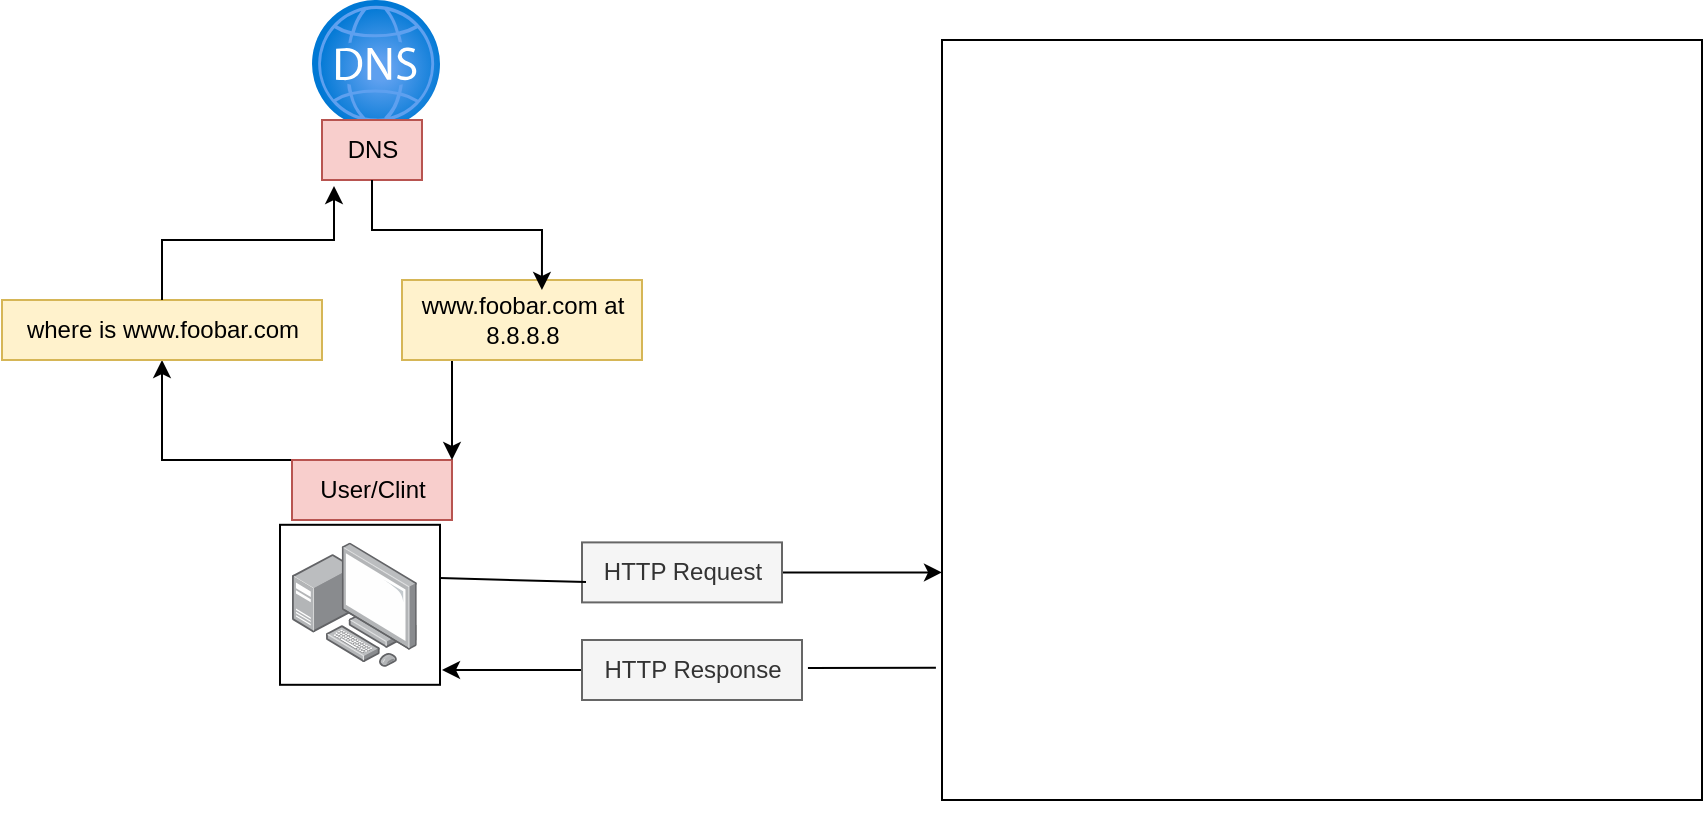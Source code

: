 <mxfile version="22.0.8" type="github">
  <diagram name="Page-1" id="6cOa9CmsmSzMtdiCjr-9">
    <mxGraphModel dx="880" dy="446" grid="1" gridSize="10" guides="1" tooltips="1" connect="1" arrows="1" fold="1" page="1" pageScale="1" pageWidth="850" pageHeight="1100" math="0" shadow="0">
      <root>
        <mxCell id="0" />
        <mxCell id="1" parent="0" />
        <mxCell id="ttqobVZoxJ2Kmyl05ghQ-10" value="" style="image;aspect=fixed;html=1;points=[];align=center;fontSize=12;image=img/lib/azure2/networking/DNS_Zones.svg;" vertex="1" parent="1">
          <mxGeometry x="155" width="64" height="64" as="geometry" />
        </mxCell>
        <mxCell id="ttqobVZoxJ2Kmyl05ghQ-12" value="DNS" style="text;html=1;align=center;verticalAlign=middle;resizable=0;points=[];autosize=1;strokeColor=#b85450;fillColor=#f8cecc;rotation=0;direction=west;" vertex="1" parent="1">
          <mxGeometry x="160" y="60" width="50" height="30" as="geometry" />
        </mxCell>
        <mxCell id="ttqobVZoxJ2Kmyl05ghQ-26" value="" style="edgeStyle=orthogonalEdgeStyle;rounded=0;orthogonalLoop=1;jettySize=auto;html=1;" edge="1" parent="1" source="ttqobVZoxJ2Kmyl05ghQ-13" target="ttqobVZoxJ2Kmyl05ghQ-19">
          <mxGeometry relative="1" as="geometry">
            <Array as="points">
              <mxPoint x="170" y="230" />
              <mxPoint x="80" y="230" />
            </Array>
          </mxGeometry>
        </mxCell>
        <mxCell id="ttqobVZoxJ2Kmyl05ghQ-13" value="User/Clint" style="text;html=1;align=center;verticalAlign=middle;resizable=0;points=[];autosize=1;strokeColor=#b85450;fillColor=#f8cecc;" vertex="1" parent="1">
          <mxGeometry x="145" y="230" width="80" height="30" as="geometry" />
        </mxCell>
        <mxCell id="ttqobVZoxJ2Kmyl05ghQ-19" value="where is&amp;nbsp;www.foobar.com" style="text;html=1;align=center;verticalAlign=middle;resizable=0;points=[];autosize=1;fillColor=#fff2cc;strokeColor=#d6b656;" vertex="1" parent="1">
          <mxGeometry y="150" width="160" height="30" as="geometry" />
        </mxCell>
        <mxCell id="ttqobVZoxJ2Kmyl05ghQ-32" style="edgeStyle=orthogonalEdgeStyle;rounded=0;orthogonalLoop=1;jettySize=auto;html=1;" edge="1" parent="1" source="ttqobVZoxJ2Kmyl05ghQ-28" target="ttqobVZoxJ2Kmyl05ghQ-13">
          <mxGeometry relative="1" as="geometry">
            <Array as="points">
              <mxPoint x="220" y="165" />
              <mxPoint x="220" y="260" />
              <mxPoint x="195" y="260" />
            </Array>
          </mxGeometry>
        </mxCell>
        <mxCell id="ttqobVZoxJ2Kmyl05ghQ-28" value="www.foobar.com at&lt;br&gt;8.8.8.8" style="text;html=1;align=center;verticalAlign=middle;resizable=0;points=[];autosize=1;fillColor=#fff2cc;strokeColor=#d6b656;" vertex="1" parent="1">
          <mxGeometry x="200" y="140" width="120" height="40" as="geometry" />
        </mxCell>
        <mxCell id="ttqobVZoxJ2Kmyl05ghQ-31" style="edgeStyle=orthogonalEdgeStyle;rounded=0;orthogonalLoop=1;jettySize=auto;html=1;entryX=0.583;entryY=0.125;entryDx=0;entryDy=0;entryPerimeter=0;" edge="1" parent="1" source="ttqobVZoxJ2Kmyl05ghQ-12" target="ttqobVZoxJ2Kmyl05ghQ-28">
          <mxGeometry relative="1" as="geometry" />
        </mxCell>
        <mxCell id="ttqobVZoxJ2Kmyl05ghQ-33" value="" style="whiteSpace=wrap;html=1;aspect=fixed;" vertex="1" parent="1">
          <mxGeometry x="470" y="20" width="380" height="380" as="geometry" />
        </mxCell>
        <mxCell id="ttqobVZoxJ2Kmyl05ghQ-34" value="" style="whiteSpace=wrap;html=1;aspect=fixed;" vertex="1" parent="1">
          <mxGeometry x="139" y="262.4" width="80" height="80" as="geometry" />
        </mxCell>
        <mxCell id="ttqobVZoxJ2Kmyl05ghQ-35" value="" style="image;points=[];aspect=fixed;html=1;align=center;shadow=0;dashed=0;image=img/lib/allied_telesis/computer_and_terminals/Personal_Computer_with_Server.svg;" vertex="1" parent="1">
          <mxGeometry x="145" y="271.2" width="62.4" height="62.4" as="geometry" />
        </mxCell>
        <mxCell id="ttqobVZoxJ2Kmyl05ghQ-36" style="edgeStyle=orthogonalEdgeStyle;rounded=0;orthogonalLoop=1;jettySize=auto;html=1;exitX=0.5;exitY=1;exitDx=0;exitDy=0;" edge="1" parent="1" source="ttqobVZoxJ2Kmyl05ghQ-33" target="ttqobVZoxJ2Kmyl05ghQ-33">
          <mxGeometry relative="1" as="geometry" />
        </mxCell>
        <mxCell id="ttqobVZoxJ2Kmyl05ghQ-37" style="edgeStyle=orthogonalEdgeStyle;rounded=0;orthogonalLoop=1;jettySize=auto;html=1;entryX=0.88;entryY=-0.1;entryDx=0;entryDy=0;entryPerimeter=0;" edge="1" parent="1" source="ttqobVZoxJ2Kmyl05ghQ-19" target="ttqobVZoxJ2Kmyl05ghQ-12">
          <mxGeometry relative="1" as="geometry" />
        </mxCell>
        <mxCell id="ttqobVZoxJ2Kmyl05ghQ-52" value="" style="edgeStyle=orthogonalEdgeStyle;rounded=0;orthogonalLoop=1;jettySize=auto;html=1;" edge="1" parent="1" source="ttqobVZoxJ2Kmyl05ghQ-46" target="ttqobVZoxJ2Kmyl05ghQ-33">
          <mxGeometry relative="1" as="geometry">
            <Array as="points">
              <mxPoint x="450" y="286" />
              <mxPoint x="450" y="286" />
            </Array>
          </mxGeometry>
        </mxCell>
        <mxCell id="ttqobVZoxJ2Kmyl05ghQ-46" value="HTTP Request" style="text;html=1;align=center;verticalAlign=middle;resizable=0;points=[];autosize=1;strokeColor=#666666;fillColor=#f5f5f5;rotation=0;direction=west;fontColor=#333333;" vertex="1" parent="1">
          <mxGeometry x="290" y="271.2" width="100" height="30" as="geometry" />
        </mxCell>
        <mxCell id="ttqobVZoxJ2Kmyl05ghQ-58" style="edgeStyle=orthogonalEdgeStyle;rounded=0;orthogonalLoop=1;jettySize=auto;html=1;" edge="1" parent="1" source="ttqobVZoxJ2Kmyl05ghQ-48">
          <mxGeometry relative="1" as="geometry">
            <mxPoint x="220" y="335" as="targetPoint" />
          </mxGeometry>
        </mxCell>
        <mxCell id="ttqobVZoxJ2Kmyl05ghQ-48" value="HTTP Response" style="text;html=1;align=center;verticalAlign=middle;resizable=0;points=[];autosize=1;strokeColor=#666666;fillColor=#f5f5f5;rotation=0;direction=west;fontColor=#333333;" vertex="1" parent="1">
          <mxGeometry x="290" y="320.0" width="110" height="30" as="geometry" />
        </mxCell>
        <mxCell id="ttqobVZoxJ2Kmyl05ghQ-59" value="" style="endArrow=none;html=1;rounded=0;exitX=0.98;exitY=0.34;exitDx=0;exitDy=0;exitPerimeter=0;entryX=1;entryY=0.333;entryDx=0;entryDy=0;entryPerimeter=0;" edge="1" parent="1" source="ttqobVZoxJ2Kmyl05ghQ-46" target="ttqobVZoxJ2Kmyl05ghQ-34">
          <mxGeometry width="50" height="50" relative="1" as="geometry">
            <mxPoint x="400" y="220" as="sourcePoint" />
            <mxPoint x="450" y="170" as="targetPoint" />
          </mxGeometry>
        </mxCell>
        <mxCell id="ttqobVZoxJ2Kmyl05ghQ-60" value="" style="endArrow=none;html=1;rounded=0;exitX=-0.027;exitY=0.533;exitDx=0;exitDy=0;exitPerimeter=0;entryX=-0.008;entryY=0.826;entryDx=0;entryDy=0;entryPerimeter=0;" edge="1" parent="1" source="ttqobVZoxJ2Kmyl05ghQ-48" target="ttqobVZoxJ2Kmyl05ghQ-33">
          <mxGeometry width="50" height="50" relative="1" as="geometry">
            <mxPoint x="400" y="220" as="sourcePoint" />
            <mxPoint x="450" y="170" as="targetPoint" />
          </mxGeometry>
        </mxCell>
      </root>
    </mxGraphModel>
  </diagram>
</mxfile>
